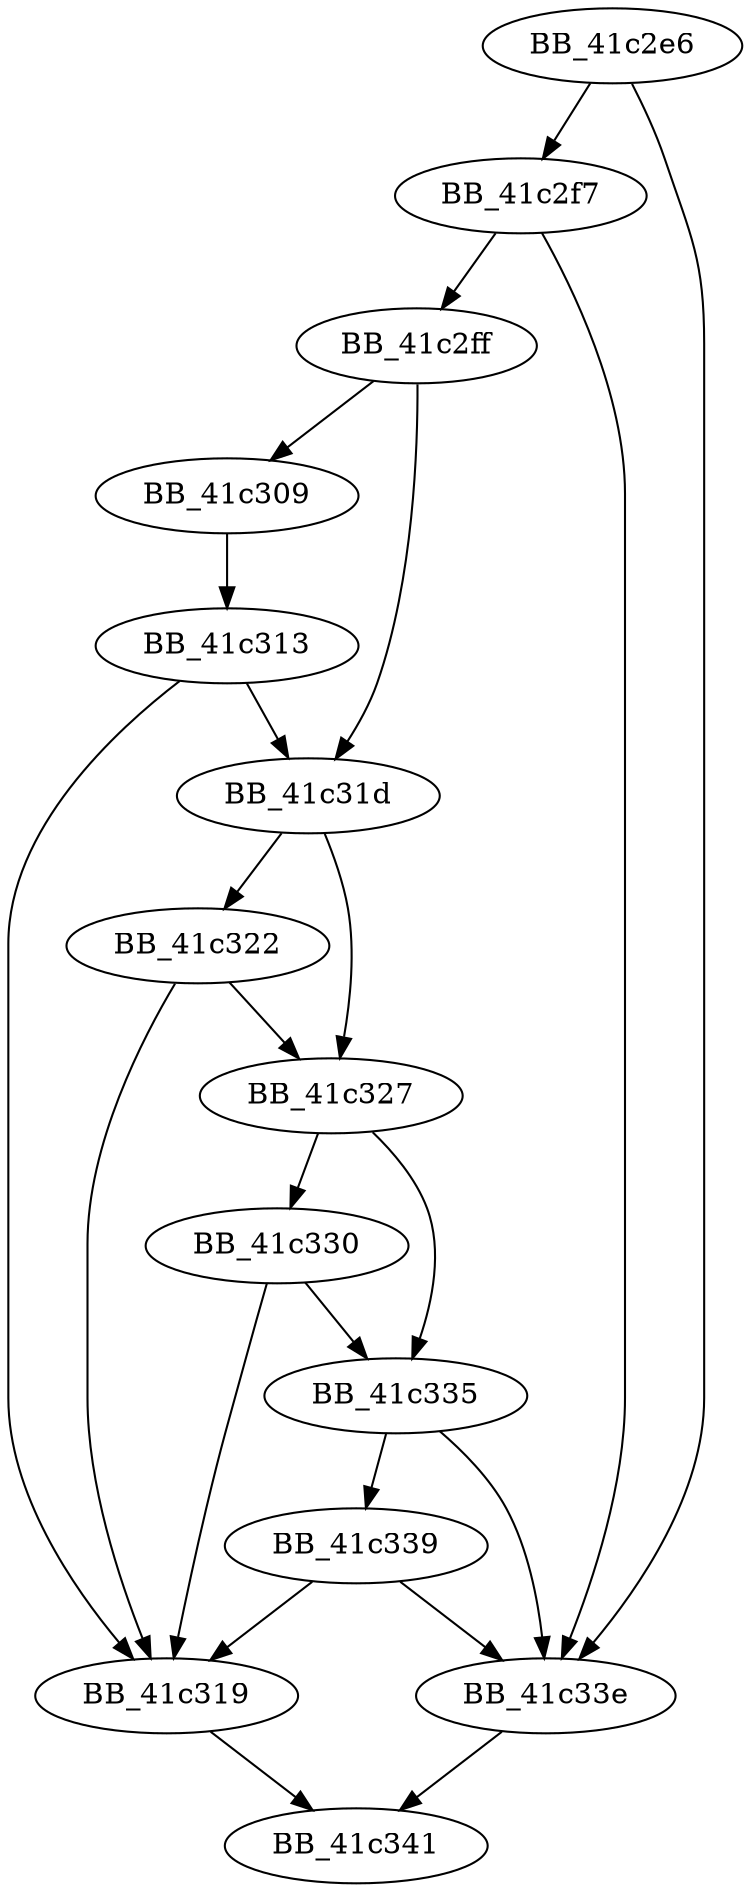 DiGraph ___TypeMatch{
BB_41c2e6->BB_41c2f7
BB_41c2e6->BB_41c33e
BB_41c2f7->BB_41c2ff
BB_41c2f7->BB_41c33e
BB_41c2ff->BB_41c309
BB_41c2ff->BB_41c31d
BB_41c309->BB_41c313
BB_41c313->BB_41c319
BB_41c313->BB_41c31d
BB_41c319->BB_41c341
BB_41c31d->BB_41c322
BB_41c31d->BB_41c327
BB_41c322->BB_41c319
BB_41c322->BB_41c327
BB_41c327->BB_41c330
BB_41c327->BB_41c335
BB_41c330->BB_41c319
BB_41c330->BB_41c335
BB_41c335->BB_41c339
BB_41c335->BB_41c33e
BB_41c339->BB_41c319
BB_41c339->BB_41c33e
BB_41c33e->BB_41c341
}
